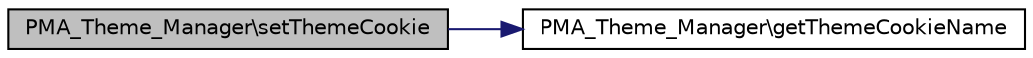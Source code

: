 digraph G
{
  edge [fontname="Helvetica",fontsize="10",labelfontname="Helvetica",labelfontsize="10"];
  node [fontname="Helvetica",fontsize="10",shape=record];
  rankdir="LR";
  Node1 [label="PMA_Theme_Manager\\setThemeCookie",height=0.2,width=0.4,color="black", fillcolor="grey75", style="filled" fontcolor="black"];
  Node1 -> Node2 [color="midnightblue",fontsize="10",style="solid",fontname="Helvetica"];
  Node2 [label="PMA_Theme_Manager\\getThemeCookieName",height=0.2,width=0.4,color="black", fillcolor="white", style="filled",URL="$classPMA__Theme__Manager.html#a3aff8e8c5cd44a2807c819ea95f0f490"];
}
